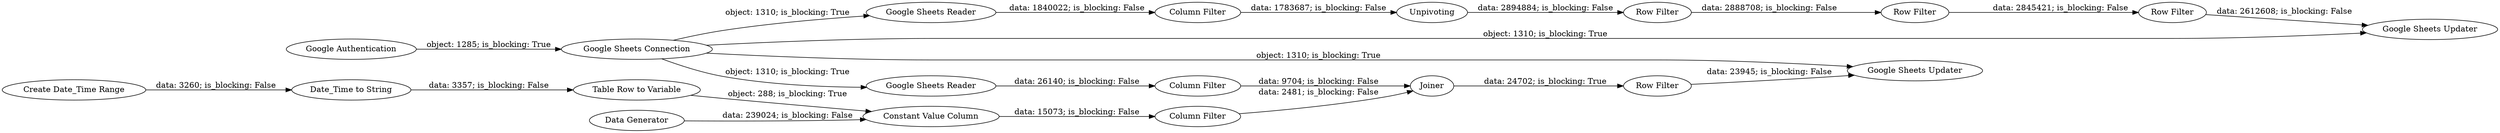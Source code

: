 digraph {
	"830744554306619889_92" [label="Google Authentication"]
	"2084745400996401126_122" [label="Row Filter"]
	"2084745400996401126_112" [label="Column Filter"]
	"2084745400996401126_116" [label="Row Filter"]
	"2084745400996401126_117" [label="Google Sheets Updater"]
	"2084745400996401126_1" [label="Create Date_Time Range"]
	"2084745400996401126_6" [label="Table Row to Variable"]
	"2084745400996401126_111" [label="Google Sheets Reader"]
	"2084745400996401126_93" [label="Google Sheets Connection"]
	"2084745400996401126_114" [label="Column Filter"]
	"2084745400996401126_118" [label="Google Sheets Reader"]
	"2084745400996401126_3" [label="Constant Value Column"]
	"2084745400996401126_95" [label=Unpivoting]
	"2084745400996401126_115" [label=Joiner]
	"2084745400996401126_121" [label="Row Filter"]
	"2084745400996401126_120" [label="Row Filter"]
	"2084745400996401126_119" [label="Column Filter"]
	"2084745400996401126_2" [label="Date_Time to String"]
	"2084745400996401126_123" [label="Google Sheets Updater"]
	"2084745400996401126_4" [label="Data Generator"]
	"2084745400996401126_2" -> "2084745400996401126_6" [label="data: 3357; is_blocking: False"]
	"2084745400996401126_116" -> "2084745400996401126_117" [label="data: 23945; is_blocking: False"]
	"2084745400996401126_122" -> "2084745400996401126_123" [label="data: 2612608; is_blocking: False"]
	"2084745400996401126_95" -> "2084745400996401126_120" [label="data: 2894884; is_blocking: False"]
	"2084745400996401126_4" -> "2084745400996401126_3" [label="data: 239024; is_blocking: False"]
	"2084745400996401126_111" -> "2084745400996401126_112" [label="data: 26140; is_blocking: False"]
	"2084745400996401126_121" -> "2084745400996401126_122" [label="data: 2845421; is_blocking: False"]
	"2084745400996401126_120" -> "2084745400996401126_121" [label="data: 2888708; is_blocking: False"]
	"2084745400996401126_114" -> "2084745400996401126_115" [label="data: 2481; is_blocking: False"]
	"2084745400996401126_3" -> "2084745400996401126_114" [label="data: 15073; is_blocking: False"]
	"2084745400996401126_119" -> "2084745400996401126_95" [label="data: 1783687; is_blocking: False"]
	"2084745400996401126_112" -> "2084745400996401126_115" [label="data: 9704; is_blocking: False"]
	"2084745400996401126_93" -> "2084745400996401126_117" [label="object: 1310; is_blocking: True"]
	"2084745400996401126_6" -> "2084745400996401126_3" [label="object: 288; is_blocking: True"]
	"2084745400996401126_1" -> "2084745400996401126_2" [label="data: 3260; is_blocking: False"]
	"830744554306619889_92" -> "2084745400996401126_93" [label="object: 1285; is_blocking: True"]
	"2084745400996401126_118" -> "2084745400996401126_119" [label="data: 1840022; is_blocking: False"]
	"2084745400996401126_93" -> "2084745400996401126_123" [label="object: 1310; is_blocking: True"]
	"2084745400996401126_93" -> "2084745400996401126_118" [label="object: 1310; is_blocking: True"]
	"2084745400996401126_115" -> "2084745400996401126_116" [label="data: 24702; is_blocking: True"]
	"2084745400996401126_93" -> "2084745400996401126_111" [label="object: 1310; is_blocking: True"]
	rankdir=LR
}
